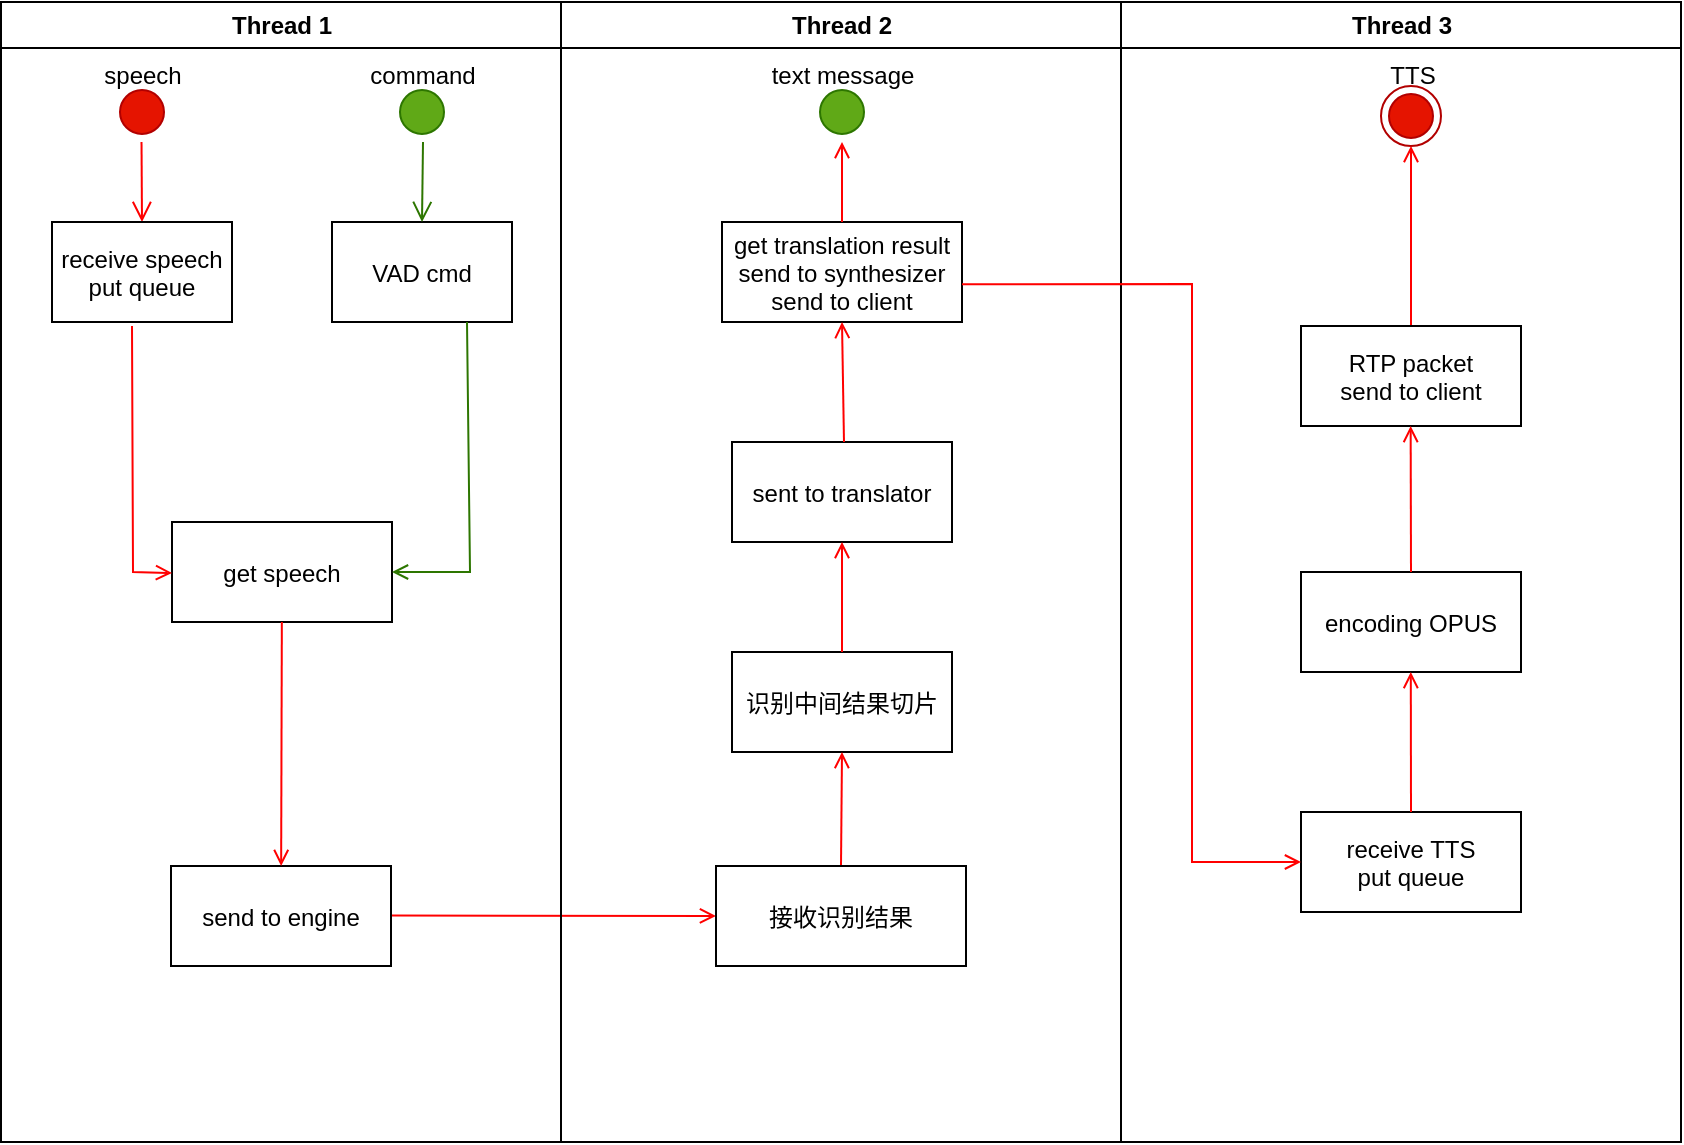<mxfile version="24.5.5" type="github">
  <diagram name="Page-1" id="e7e014a7-5840-1c2e-5031-d8a46d1fe8dd">
    <mxGraphModel dx="989" dy="509" grid="1" gridSize="10" guides="1" tooltips="1" connect="1" arrows="1" fold="1" page="1" pageScale="1" pageWidth="1169" pageHeight="826" background="none" math="0" shadow="0">
      <root>
        <mxCell id="0" />
        <mxCell id="1" parent="0" />
        <mxCell id="2" value="Thread 1" style="swimlane;whiteSpace=wrap" parent="1" vertex="1">
          <mxGeometry x="164.5" y="128" width="280" height="570" as="geometry" />
        </mxCell>
        <mxCell id="5" value="" style="ellipse;shape=startState;fillColor=#e51400;strokeColor=#B20000;fontColor=#ffffff;" parent="2" vertex="1">
          <mxGeometry x="55.5" y="40" width="30" height="30" as="geometry" />
        </mxCell>
        <mxCell id="6" value="" style="edgeStyle=elbowEdgeStyle;elbow=horizontal;verticalAlign=bottom;endArrow=open;endSize=8;strokeColor=#FF0000;endFill=1;rounded=0" parent="2" edge="1">
          <mxGeometry x="100" y="40" as="geometry">
            <mxPoint x="70.355" y="110" as="targetPoint" />
            <mxPoint x="70.26" y="70" as="sourcePoint" />
          </mxGeometry>
        </mxCell>
        <mxCell id="7" value="receive speech&#xa;put queue" style="" parent="2" vertex="1">
          <mxGeometry x="25.5" y="110" width="90" height="50" as="geometry" />
        </mxCell>
        <mxCell id="8" value="get speech" style="" parent="2" vertex="1">
          <mxGeometry x="85.5" y="260" width="110" height="50" as="geometry" />
        </mxCell>
        <mxCell id="9" value="" style="endArrow=open;strokeColor=#FF0000;endFill=1;rounded=0;entryX=0;entryY=0.25;entryDx=0;entryDy=0;" parent="2" edge="1">
          <mxGeometry relative="1" as="geometry">
            <mxPoint x="65.5" y="162" as="sourcePoint" />
            <mxPoint x="85.5" y="285.5" as="targetPoint" />
            <Array as="points">
              <mxPoint x="66" y="285" />
            </Array>
          </mxGeometry>
        </mxCell>
        <mxCell id="10" value="send to engine" style="" parent="2" vertex="1">
          <mxGeometry x="85" y="432" width="110" height="50" as="geometry" />
        </mxCell>
        <mxCell id="11" value="" style="endArrow=open;strokeColor=#FF0000;endFill=1;rounded=0" parent="2" source="8" target="10" edge="1">
          <mxGeometry relative="1" as="geometry" />
        </mxCell>
        <mxCell id="zcbaIm61qp4zKOhR5XhV-41" value="" style="ellipse;shape=startState;fillColor=#60a917;strokeColor=#2D7600;fontColor=#ffffff;" parent="2" vertex="1">
          <mxGeometry x="195.5" y="40" width="30" height="30" as="geometry" />
        </mxCell>
        <mxCell id="zcbaIm61qp4zKOhR5XhV-42" value="VAD cmd" style="" parent="2" vertex="1">
          <mxGeometry x="165.5" y="110" width="90" height="50" as="geometry" />
        </mxCell>
        <mxCell id="zcbaIm61qp4zKOhR5XhV-43" value="" style="edgeStyle=elbowEdgeStyle;elbow=horizontal;verticalAlign=bottom;endArrow=open;endSize=8;strokeColor=#2D7600;endFill=1;rounded=0;fillColor=#60a917;" parent="2" edge="1">
          <mxGeometry x="-64.5" y="-88" as="geometry">
            <mxPoint x="210" y="110" as="targetPoint" />
            <mxPoint x="211" y="70" as="sourcePoint" />
          </mxGeometry>
        </mxCell>
        <mxCell id="zcbaIm61qp4zKOhR5XhV-45" value="" style="endArrow=open;strokeColor=#2D7600;endFill=1;rounded=0;entryX=1;entryY=0.5;entryDx=0;entryDy=0;exitX=0.75;exitY=1;exitDx=0;exitDy=0;fillColor=#60a917;" parent="2" source="zcbaIm61qp4zKOhR5XhV-42" edge="1">
          <mxGeometry relative="1" as="geometry">
            <mxPoint x="233.5" y="200" as="sourcePoint" />
            <mxPoint x="195.5" y="285" as="targetPoint" />
            <Array as="points">
              <mxPoint x="234.5" y="285" />
            </Array>
          </mxGeometry>
        </mxCell>
        <mxCell id="zcbaIm61qp4zKOhR5XhV-46" value="speech" style="text;html=1;align=center;verticalAlign=middle;resizable=0;points=[];autosize=1;strokeColor=none;fillColor=none;" parent="2" vertex="1">
          <mxGeometry x="40.5" y="22" width="60" height="30" as="geometry" />
        </mxCell>
        <mxCell id="zcbaIm61qp4zKOhR5XhV-47" value="command" style="text;html=1;align=center;verticalAlign=middle;resizable=0;points=[];autosize=1;strokeColor=none;fillColor=none;" parent="2" vertex="1">
          <mxGeometry x="170.5" y="22" width="80" height="30" as="geometry" />
        </mxCell>
        <mxCell id="zcbaIm61qp4zKOhR5XhV-51" value="" style="edgeStyle=none;strokeColor=#FF0000;endArrow=open;endFill=1;rounded=0;entryX=0;entryY=0.5;entryDx=0;entryDy=0;" parent="2" target="zcbaIm61qp4zKOhR5XhV-50" edge="1">
          <mxGeometry width="100" height="100" relative="1" as="geometry">
            <mxPoint x="195.5" y="456.75" as="sourcePoint" />
            <mxPoint x="315.5" y="457.25" as="targetPoint" />
          </mxGeometry>
        </mxCell>
        <mxCell id="3" value="Thread 2" style="swimlane;whiteSpace=wrap" parent="1" vertex="1">
          <mxGeometry x="444.5" y="128" width="280" height="570" as="geometry" />
        </mxCell>
        <mxCell id="13" value="" style="ellipse;shape=startState;fillColor=#60a917;strokeColor=#2D7600;fontColor=#ffffff;" parent="3" vertex="1">
          <mxGeometry x="125.5" y="40" width="30" height="30" as="geometry" />
        </mxCell>
        <mxCell id="15" value="get translation result&#xa;send to synthesizer&#xa;send to client" style="" parent="3" vertex="1">
          <mxGeometry x="80.5" y="110" width="120" height="50" as="geometry" />
        </mxCell>
        <mxCell id="16" value="sent to translator" style="" parent="3" vertex="1">
          <mxGeometry x="85.5" y="220" width="110" height="50" as="geometry" />
        </mxCell>
        <mxCell id="18" value="识别中间结果切片" style="" parent="3" vertex="1">
          <mxGeometry x="85.5" y="325" width="110" height="50" as="geometry" />
        </mxCell>
        <mxCell id="19" value="" style="endArrow=open;strokeColor=#FF0000;endFill=1;rounded=0;exitX=0.5;exitY=0;exitDx=0;exitDy=0;entryX=0.5;entryY=1;entryDx=0;entryDy=0;" parent="3" source="18" target="16" edge="1">
          <mxGeometry relative="1" as="geometry">
            <mxPoint x="115.5" y="302" as="targetPoint" />
          </mxGeometry>
        </mxCell>
        <mxCell id="zcbaIm61qp4zKOhR5XhV-49" value="" style="endArrow=open;strokeColor=#FF0000;endFill=1;rounded=0;entryX=0.5;entryY=1;entryDx=0;entryDy=0;exitX=0.5;exitY=0;exitDx=0;exitDy=0;" parent="3" source="zcbaIm61qp4zKOhR5XhV-50" target="18" edge="1">
          <mxGeometry relative="1" as="geometry">
            <mxPoint x="150.0" y="390" as="sourcePoint" />
            <mxPoint x="150.0" y="445" as="targetPoint" />
          </mxGeometry>
        </mxCell>
        <mxCell id="zcbaIm61qp4zKOhR5XhV-50" value="接收识别结果" style="" parent="3" vertex="1">
          <mxGeometry x="77.5" y="432" width="125" height="50" as="geometry" />
        </mxCell>
        <mxCell id="zcbaIm61qp4zKOhR5XhV-52" value="" style="endArrow=open;strokeColor=#FF0000;endFill=1;rounded=0;exitX=0.523;exitY=0.007;exitDx=0;exitDy=0;exitPerimeter=0;entryX=0.5;entryY=1;entryDx=0;entryDy=0;" parent="3" target="15" edge="1">
          <mxGeometry relative="1" as="geometry">
            <mxPoint x="141.5" y="220" as="sourcePoint" />
            <mxPoint x="138.5" y="165" as="targetPoint" />
          </mxGeometry>
        </mxCell>
        <mxCell id="zcbaIm61qp4zKOhR5XhV-53" value="" style="endArrow=open;strokeColor=#FF0000;endFill=1;rounded=0;exitX=0.5;exitY=0;exitDx=0;exitDy=0;entryX=0.5;entryY=1;entryDx=0;entryDy=0;" parent="3" source="15" edge="1">
          <mxGeometry relative="1" as="geometry">
            <mxPoint x="143.5" y="125" as="sourcePoint" />
            <mxPoint x="140.5" y="70" as="targetPoint" />
          </mxGeometry>
        </mxCell>
        <mxCell id="GiXQN0i_4RLA7-EGezQt-39" value="text message" style="text;html=1;align=center;verticalAlign=middle;resizable=0;points=[];autosize=1;strokeColor=none;fillColor=none;" vertex="1" parent="3">
          <mxGeometry x="95.5" y="22" width="90" height="30" as="geometry" />
        </mxCell>
        <mxCell id="4" value="Thread 3" style="swimlane;whiteSpace=wrap" parent="1" vertex="1">
          <mxGeometry x="724.5" y="128" width="280" height="570" as="geometry" />
        </mxCell>
        <mxCell id="33" value="receive TTS&#xa;put queue" style="" parent="4" vertex="1">
          <mxGeometry x="90" y="405" width="110" height="50" as="geometry" />
        </mxCell>
        <mxCell id="38" value="" style="ellipse;shape=endState;fillColor=#e51400;strokeColor=#B20000;fontColor=#ffffff;" parent="4" vertex="1">
          <mxGeometry x="130" y="42" width="30" height="30" as="geometry" />
        </mxCell>
        <mxCell id="39" value="" style="endArrow=open;strokeColor=#FF0000;endFill=1;rounded=0" parent="4" source="zcbaIm61qp4zKOhR5XhV-55" target="38" edge="1">
          <mxGeometry relative="1" as="geometry" />
        </mxCell>
        <mxCell id="zcbaIm61qp4zKOhR5XhV-54" value="encoding OPUS" style="" parent="4" vertex="1">
          <mxGeometry x="90" y="285" width="110" height="50" as="geometry" />
        </mxCell>
        <mxCell id="zcbaIm61qp4zKOhR5XhV-55" value="RTP packet&#xa;send to client" style="" parent="4" vertex="1">
          <mxGeometry x="90" y="162" width="110" height="50" as="geometry" />
        </mxCell>
        <mxCell id="zcbaIm61qp4zKOhR5XhV-56" value="" style="endArrow=open;strokeColor=#FF0000;endFill=1;rounded=0;exitX=0.5;exitY=0;exitDx=0;exitDy=0;" parent="4" source="zcbaIm61qp4zKOhR5XhV-54" edge="1">
          <mxGeometry relative="1" as="geometry">
            <mxPoint x="145.5" y="282" as="sourcePoint" />
            <mxPoint x="144.83" y="212" as="targetPoint" />
          </mxGeometry>
        </mxCell>
        <mxCell id="zcbaIm61qp4zKOhR5XhV-57" value="" style="endArrow=open;strokeColor=#FF0000;endFill=1;rounded=0;exitX=0.5;exitY=0;exitDx=0;exitDy=0;" parent="4" source="33" edge="1">
          <mxGeometry relative="1" as="geometry">
            <mxPoint x="145.07" y="408" as="sourcePoint" />
            <mxPoint x="144.9" y="335" as="targetPoint" />
          </mxGeometry>
        </mxCell>
        <mxCell id="GiXQN0i_4RLA7-EGezQt-40" value="TTS" style="text;html=1;align=center;verticalAlign=middle;resizable=0;points=[];autosize=1;strokeColor=none;fillColor=none;" vertex="1" parent="4">
          <mxGeometry x="120" y="22" width="50" height="30" as="geometry" />
        </mxCell>
        <mxCell id="zcbaIm61qp4zKOhR5XhV-58" value="" style="endArrow=open;strokeColor=#FF0000;endFill=1;rounded=0;exitX=1;exitY=0.623;exitDx=0;exitDy=0;exitPerimeter=0;entryX=0;entryY=0.5;entryDx=0;entryDy=0;" parent="1" source="15" target="33" edge="1">
          <mxGeometry relative="1" as="geometry">
            <mxPoint x="680.17" y="271" as="sourcePoint" />
            <mxPoint x="680.0" y="198" as="targetPoint" />
            <Array as="points">
              <mxPoint x="760" y="269" />
              <mxPoint x="760" y="558" />
            </Array>
          </mxGeometry>
        </mxCell>
      </root>
    </mxGraphModel>
  </diagram>
</mxfile>
